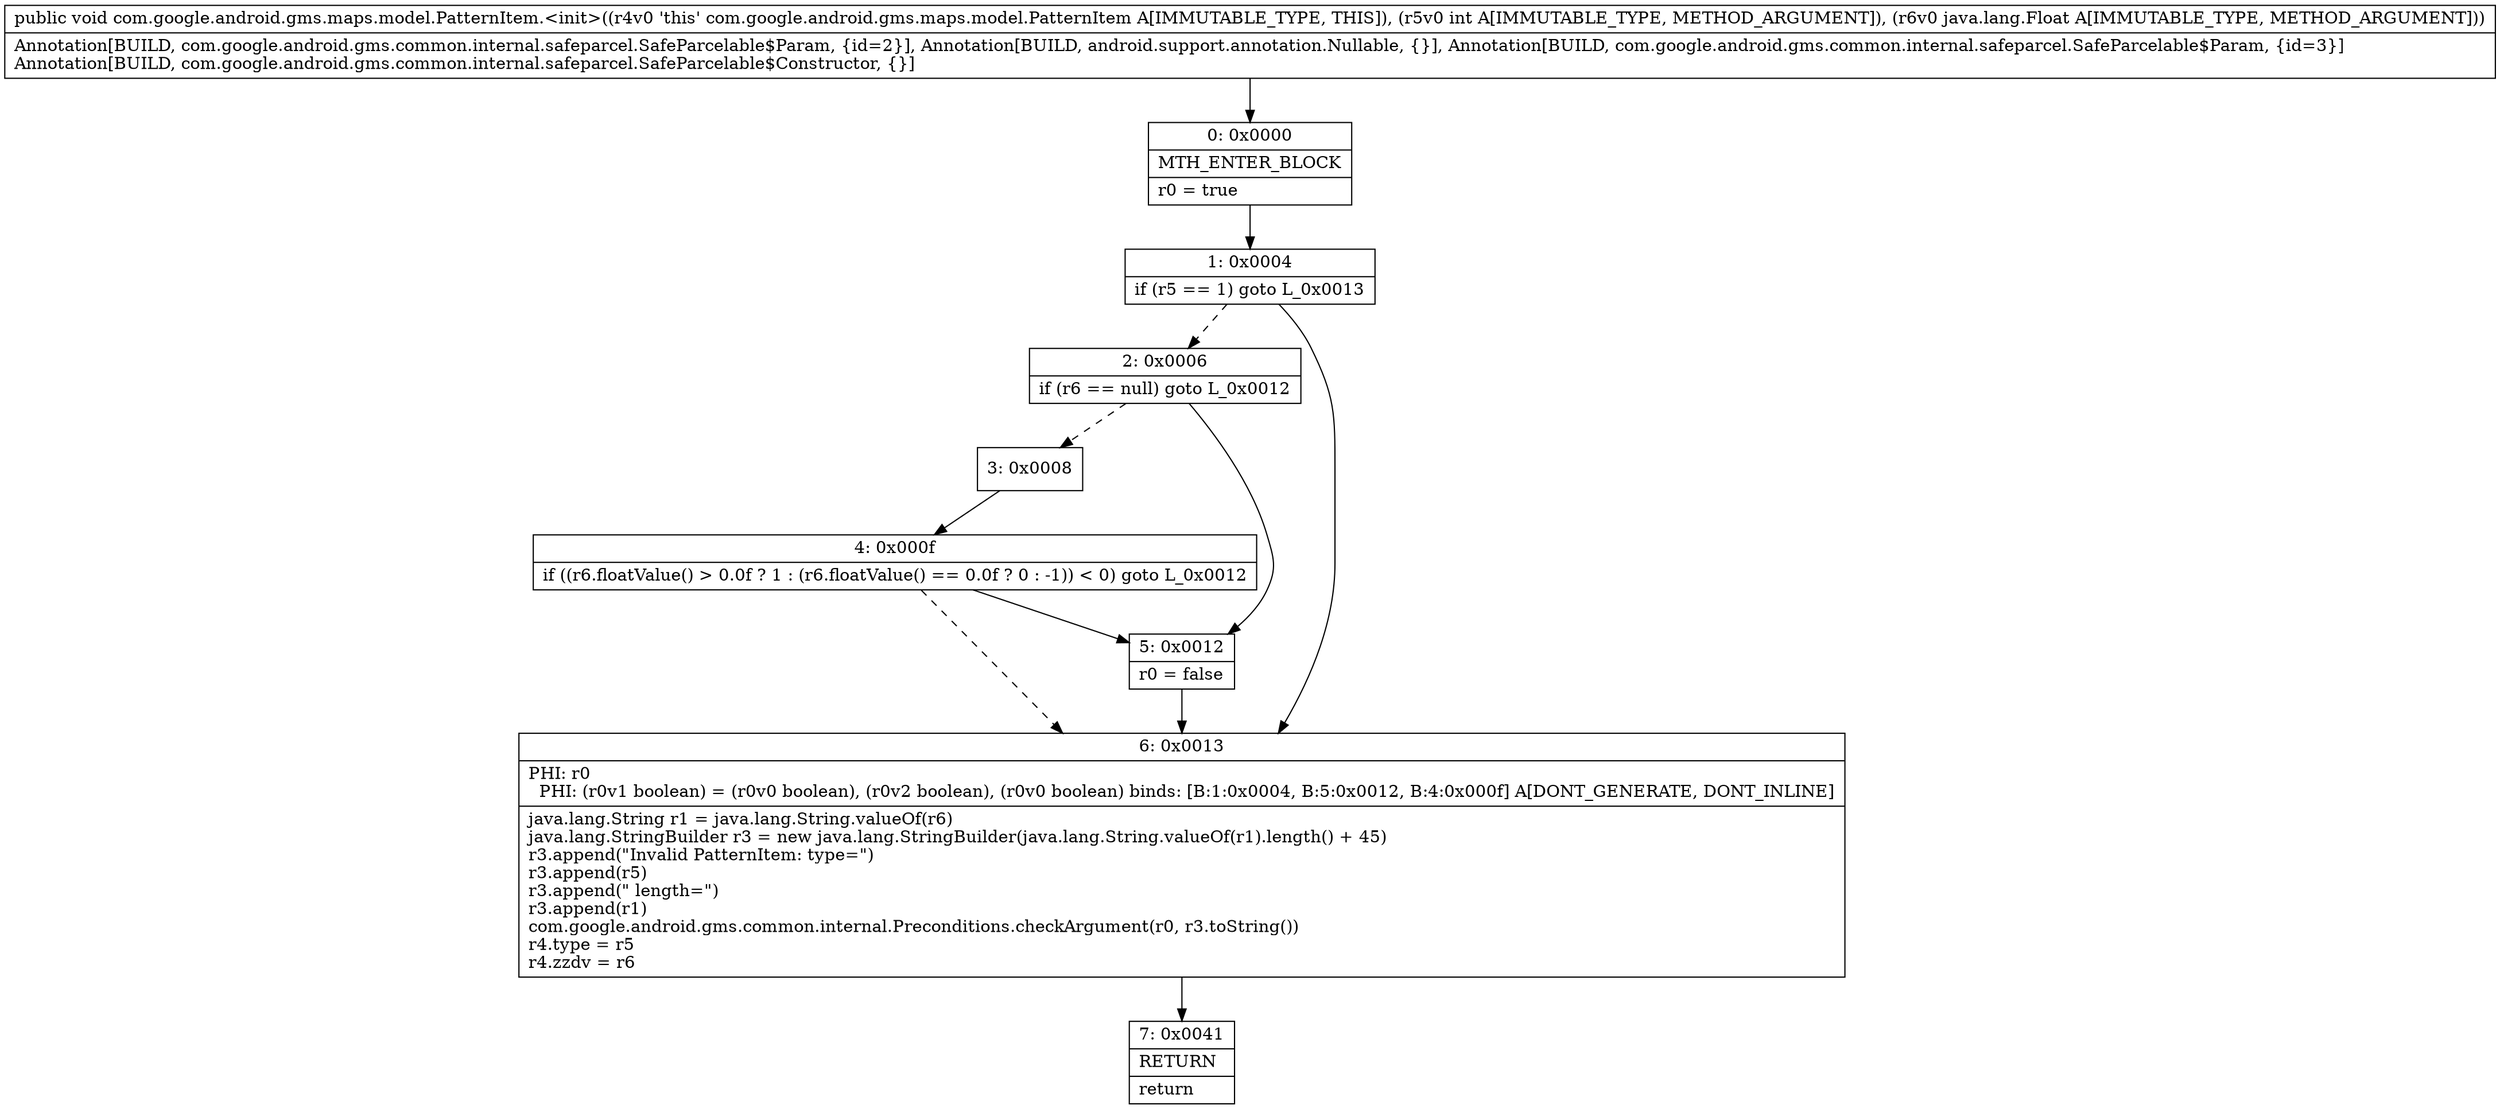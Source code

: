 digraph "CFG forcom.google.android.gms.maps.model.PatternItem.\<init\>(ILjava\/lang\/Float;)V" {
Node_0 [shape=record,label="{0\:\ 0x0000|MTH_ENTER_BLOCK\l|r0 = true\l}"];
Node_1 [shape=record,label="{1\:\ 0x0004|if (r5 == 1) goto L_0x0013\l}"];
Node_2 [shape=record,label="{2\:\ 0x0006|if (r6 == null) goto L_0x0012\l}"];
Node_3 [shape=record,label="{3\:\ 0x0008}"];
Node_4 [shape=record,label="{4\:\ 0x000f|if ((r6.floatValue() \> 0.0f ? 1 : (r6.floatValue() == 0.0f ? 0 : \-1)) \< 0) goto L_0x0012\l}"];
Node_5 [shape=record,label="{5\:\ 0x0012|r0 = false\l}"];
Node_6 [shape=record,label="{6\:\ 0x0013|PHI: r0 \l  PHI: (r0v1 boolean) = (r0v0 boolean), (r0v2 boolean), (r0v0 boolean) binds: [B:1:0x0004, B:5:0x0012, B:4:0x000f] A[DONT_GENERATE, DONT_INLINE]\l|java.lang.String r1 = java.lang.String.valueOf(r6)\ljava.lang.StringBuilder r3 = new java.lang.StringBuilder(java.lang.String.valueOf(r1).length() + 45)\lr3.append(\"Invalid PatternItem: type=\")\lr3.append(r5)\lr3.append(\" length=\")\lr3.append(r1)\lcom.google.android.gms.common.internal.Preconditions.checkArgument(r0, r3.toString())\lr4.type = r5\lr4.zzdv = r6\l}"];
Node_7 [shape=record,label="{7\:\ 0x0041|RETURN\l|return\l}"];
MethodNode[shape=record,label="{public void com.google.android.gms.maps.model.PatternItem.\<init\>((r4v0 'this' com.google.android.gms.maps.model.PatternItem A[IMMUTABLE_TYPE, THIS]), (r5v0 int A[IMMUTABLE_TYPE, METHOD_ARGUMENT]), (r6v0 java.lang.Float A[IMMUTABLE_TYPE, METHOD_ARGUMENT]))  | Annotation[BUILD, com.google.android.gms.common.internal.safeparcel.SafeParcelable$Param, \{id=2\}], Annotation[BUILD, android.support.annotation.Nullable, \{\}], Annotation[BUILD, com.google.android.gms.common.internal.safeparcel.SafeParcelable$Param, \{id=3\}]\lAnnotation[BUILD, com.google.android.gms.common.internal.safeparcel.SafeParcelable$Constructor, \{\}]\l}"];
MethodNode -> Node_0;
Node_0 -> Node_1;
Node_1 -> Node_2[style=dashed];
Node_1 -> Node_6;
Node_2 -> Node_3[style=dashed];
Node_2 -> Node_5;
Node_3 -> Node_4;
Node_4 -> Node_5;
Node_4 -> Node_6[style=dashed];
Node_5 -> Node_6;
Node_6 -> Node_7;
}

